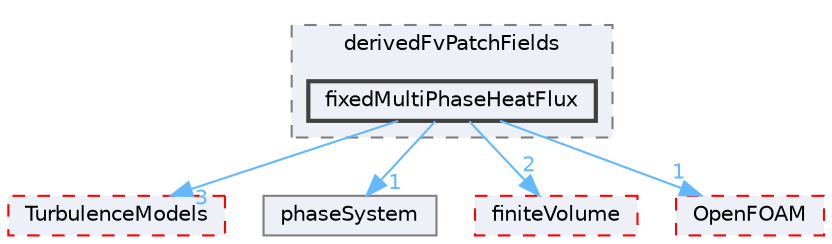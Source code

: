 digraph "src/phaseSystemModels/reactingEuler/multiphaseSystem/derivedFvPatchFields/fixedMultiPhaseHeatFlux"
{
 // LATEX_PDF_SIZE
  bgcolor="transparent";
  edge [fontname=Helvetica,fontsize=10,labelfontname=Helvetica,labelfontsize=10];
  node [fontname=Helvetica,fontsize=10,shape=box,height=0.2,width=0.4];
  compound=true
  subgraph clusterdir_7ea7ebc28dfda8fecb83ce8abc03c082 {
    graph [ bgcolor="#edf0f7", pencolor="grey50", label="derivedFvPatchFields", fontname=Helvetica,fontsize=10 style="filled,dashed", URL="dir_7ea7ebc28dfda8fecb83ce8abc03c082.html",tooltip=""]
  dir_1019ed938f4c190b5c2757f4f9ed554a [label="fixedMultiPhaseHeatFlux", fillcolor="#edf0f7", color="grey25", style="filled,bold", URL="dir_1019ed938f4c190b5c2757f4f9ed554a.html",tooltip=""];
  }
  dir_1eda626aeac0f0ad2848c36acaa5d501 [label="TurbulenceModels", fillcolor="#edf0f7", color="red", style="filled,dashed", URL="dir_1eda626aeac0f0ad2848c36acaa5d501.html",tooltip=""];
  dir_dfe19b54a98af0254be9d6c989217747 [label="phaseSystem", fillcolor="#edf0f7", color="grey50", style="filled", URL="dir_dfe19b54a98af0254be9d6c989217747.html",tooltip=""];
  dir_9bd15774b555cf7259a6fa18f99fe99b [label="finiteVolume", fillcolor="#edf0f7", color="red", style="filled,dashed", URL="dir_9bd15774b555cf7259a6fa18f99fe99b.html",tooltip=""];
  dir_c5473ff19b20e6ec4dfe5c310b3778a8 [label="OpenFOAM", fillcolor="#edf0f7", color="red", style="filled,dashed", URL="dir_c5473ff19b20e6ec4dfe5c310b3778a8.html",tooltip=""];
  dir_1019ed938f4c190b5c2757f4f9ed554a->dir_1eda626aeac0f0ad2848c36acaa5d501 [headlabel="3", labeldistance=1.5 headhref="dir_001412_004143.html" href="dir_001412_004143.html" color="steelblue1" fontcolor="steelblue1"];
  dir_1019ed938f4c190b5c2757f4f9ed554a->dir_9bd15774b555cf7259a6fa18f99fe99b [headlabel="2", labeldistance=1.5 headhref="dir_001412_001387.html" href="dir_001412_001387.html" color="steelblue1" fontcolor="steelblue1"];
  dir_1019ed938f4c190b5c2757f4f9ed554a->dir_c5473ff19b20e6ec4dfe5c310b3778a8 [headlabel="1", labeldistance=1.5 headhref="dir_001412_002695.html" href="dir_001412_002695.html" color="steelblue1" fontcolor="steelblue1"];
  dir_1019ed938f4c190b5c2757f4f9ed554a->dir_dfe19b54a98af0254be9d6c989217747 [headlabel="1", labeldistance=1.5 headhref="dir_001412_002906.html" href="dir_001412_002906.html" color="steelblue1" fontcolor="steelblue1"];
}
